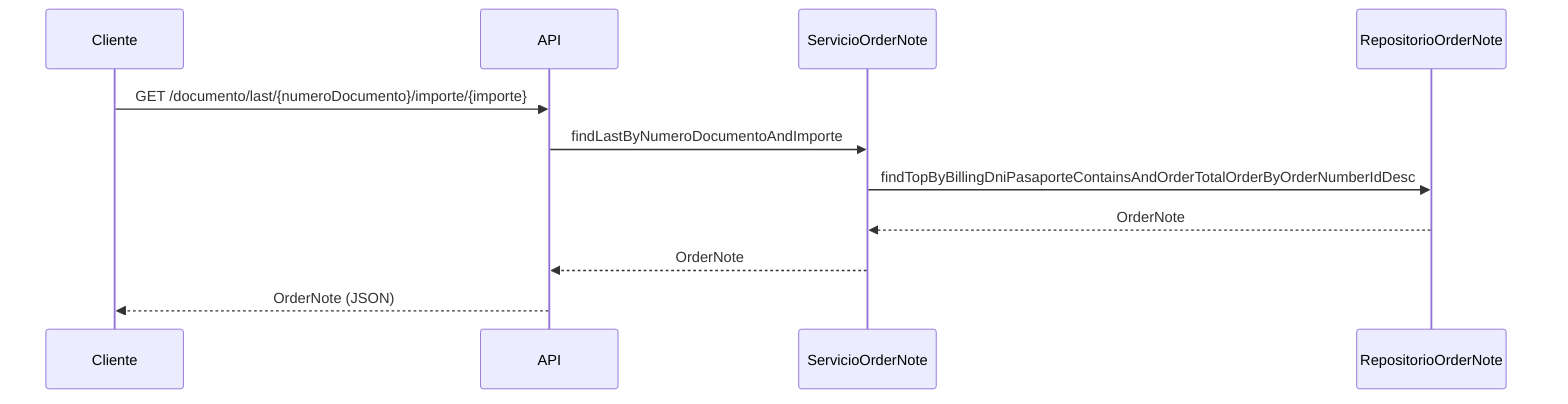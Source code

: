 sequenceDiagram
    participant Cliente
    participant API
    participant ServicioOrderNote
    participant RepositorioOrderNote

    Cliente->>API: GET /documento/last/{numeroDocumento}/importe/{importe}
    API->>ServicioOrderNote: findLastByNumeroDocumentoAndImporte
    ServicioOrderNote->>RepositorioOrderNote: findTopByBillingDniPasaporteContainsAndOrderTotalOrderByOrderNumberIdDesc
    RepositorioOrderNote-->>ServicioOrderNote: OrderNote
    ServicioOrderNote-->>API: OrderNote
    API-->>Cliente: OrderNote (JSON)